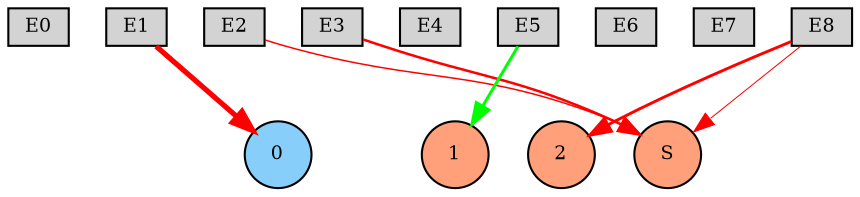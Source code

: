 digraph {
	node [fontsize=9 height=0.2 shape=circle width=0.2]
	subgraph inputs {
		node [shape=box style=filled]
		rank=source
		E0 [fillcolor=lightgray]
		E1 [fillcolor=lightgray]
		E0 -> E1 [style=invis]
		E2 [fillcolor=lightgray]
		E1 -> E2 [style=invis]
		E3 [fillcolor=lightgray]
		E2 -> E3 [style=invis]
		E4 [fillcolor=lightgray]
		E3 -> E4 [style=invis]
		E5 [fillcolor=lightgray]
		E4 -> E5 [style=invis]
		E6 [fillcolor=lightgray]
		E5 -> E6 [style=invis]
		E7 [fillcolor=lightgray]
		E6 -> E7 [style=invis]
		E8 [fillcolor=lightgray]
		E7 -> E8 [style=invis]
	}
	subgraph outputs {
		node [style=filled]
		rank=sink
		0 [fillcolor=lightskyblue fontsize=9 height=0.2 shape=circle width=0.2]
		1 [fillcolor=lightsalmon fontsize=9 height=0.2 shape=circle width=0.2]
		0 -> 1 [style=invis]
		2 [fillcolor=lightsalmon fontsize=9 height=0.2 shape=circle width=0.2]
		1 -> 2 [style=invis]
		S [fillcolor=lightsalmon fontsize=9 height=0.2 shape=circle width=0.2]
		2 -> S [style=invis]
	}
	E1 -> 0 [color=red penwidth=2.5260214032035404 style=solid]
	E8 -> 2 [color=red penwidth=1.398821571978728 style=solid]
	E2 -> S [color=red penwidth=0.714849599591216 style=solid]
	E5 -> 1 [color=green penwidth=1.4509743984096792 style=solid]
	E3 -> S [color=red penwidth=1.2166882465055568 style=solid]
	E8 -> S [color=red penwidth=0.49140580426616987 style=solid]
}
